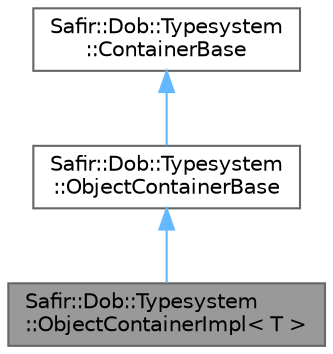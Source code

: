 digraph "Safir::Dob::Typesystem::ObjectContainerImpl&lt; T &gt;"
{
 // LATEX_PDF_SIZE
  bgcolor="transparent";
  edge [fontname=Helvetica,fontsize=10,labelfontname=Helvetica,labelfontsize=10];
  node [fontname=Helvetica,fontsize=10,shape=box,height=0.2,width=0.4];
  Node1 [label="Safir::Dob::Typesystem\l::ObjectContainerImpl\< T \>",height=0.2,width=0.4,color="gray40", fillcolor="grey60", style="filled", fontcolor="black",tooltip="Template class for all containers of automatically generated DOB objects."];
  Node2 -> Node1 [dir="back",color="steelblue1",style="solid"];
  Node2 [label="Safir::Dob::Typesystem\l::ObjectContainerBase",height=0.2,width=0.4,color="gray40", fillcolor="white", style="filled",URL="$a01503.html",tooltip="Base class for all object containers."];
  Node3 -> Node2 [dir="back",color="steelblue1",style="solid"];
  Node3 [label="Safir::Dob::Typesystem\l::ContainerBase",height=0.2,width=0.4,color="gray40", fillcolor="white", style="filled",URL="$a01399.html",tooltip="Base class for all Containers."];
}
